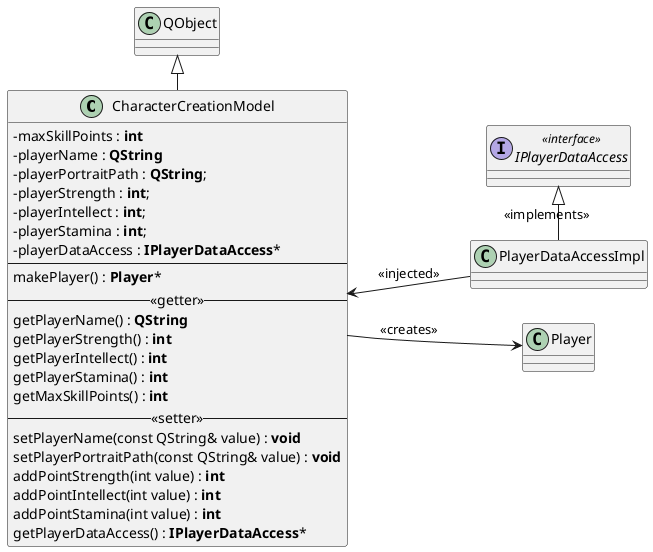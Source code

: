 # GameLoaderModel

@startuml
left to right direction
skinparam ClassAttributeIconSize 0

class CharacterCreationModel{
-maxSkillPoints : **int**
-playerName : **QString**
-playerPortraitPath : **QString**;
-playerStrength : **int**;
-playerIntellect : **int**;
-playerStamina : **int**;
-playerDataAccess : **IPlayerDataAccess***
----
makePlayer() : **Player***
-- <<getter>> --
getPlayerName() : **QString**
getPlayerStrength() : **int**
getPlayerIntellect() : **int**
getPlayerStamina() : **int**
getMaxSkillPoints() : **int**
-- <<setter>> --
setPlayerName(const QString& value) : **void**
setPlayerPortraitPath(const QString& value) : **void**
addPointStrength(int value) : **int**
addPointIntellect(int value) : **int**
addPointStamina(int value) : **int**
getPlayerDataAccess() : **IPlayerDataAccess***
}

CharacterCreationModel -left-|> QObject
interface IPlayerDataAccess <<interface>>

CharacterCreationModel <-- PlayerDataAccessImpl : <<injected>>
IPlayerDataAccess <|-right- PlayerDataAccessImpl : <<implements>>
CharacterCreationModel --> Player : <<creates>>

@enduml
